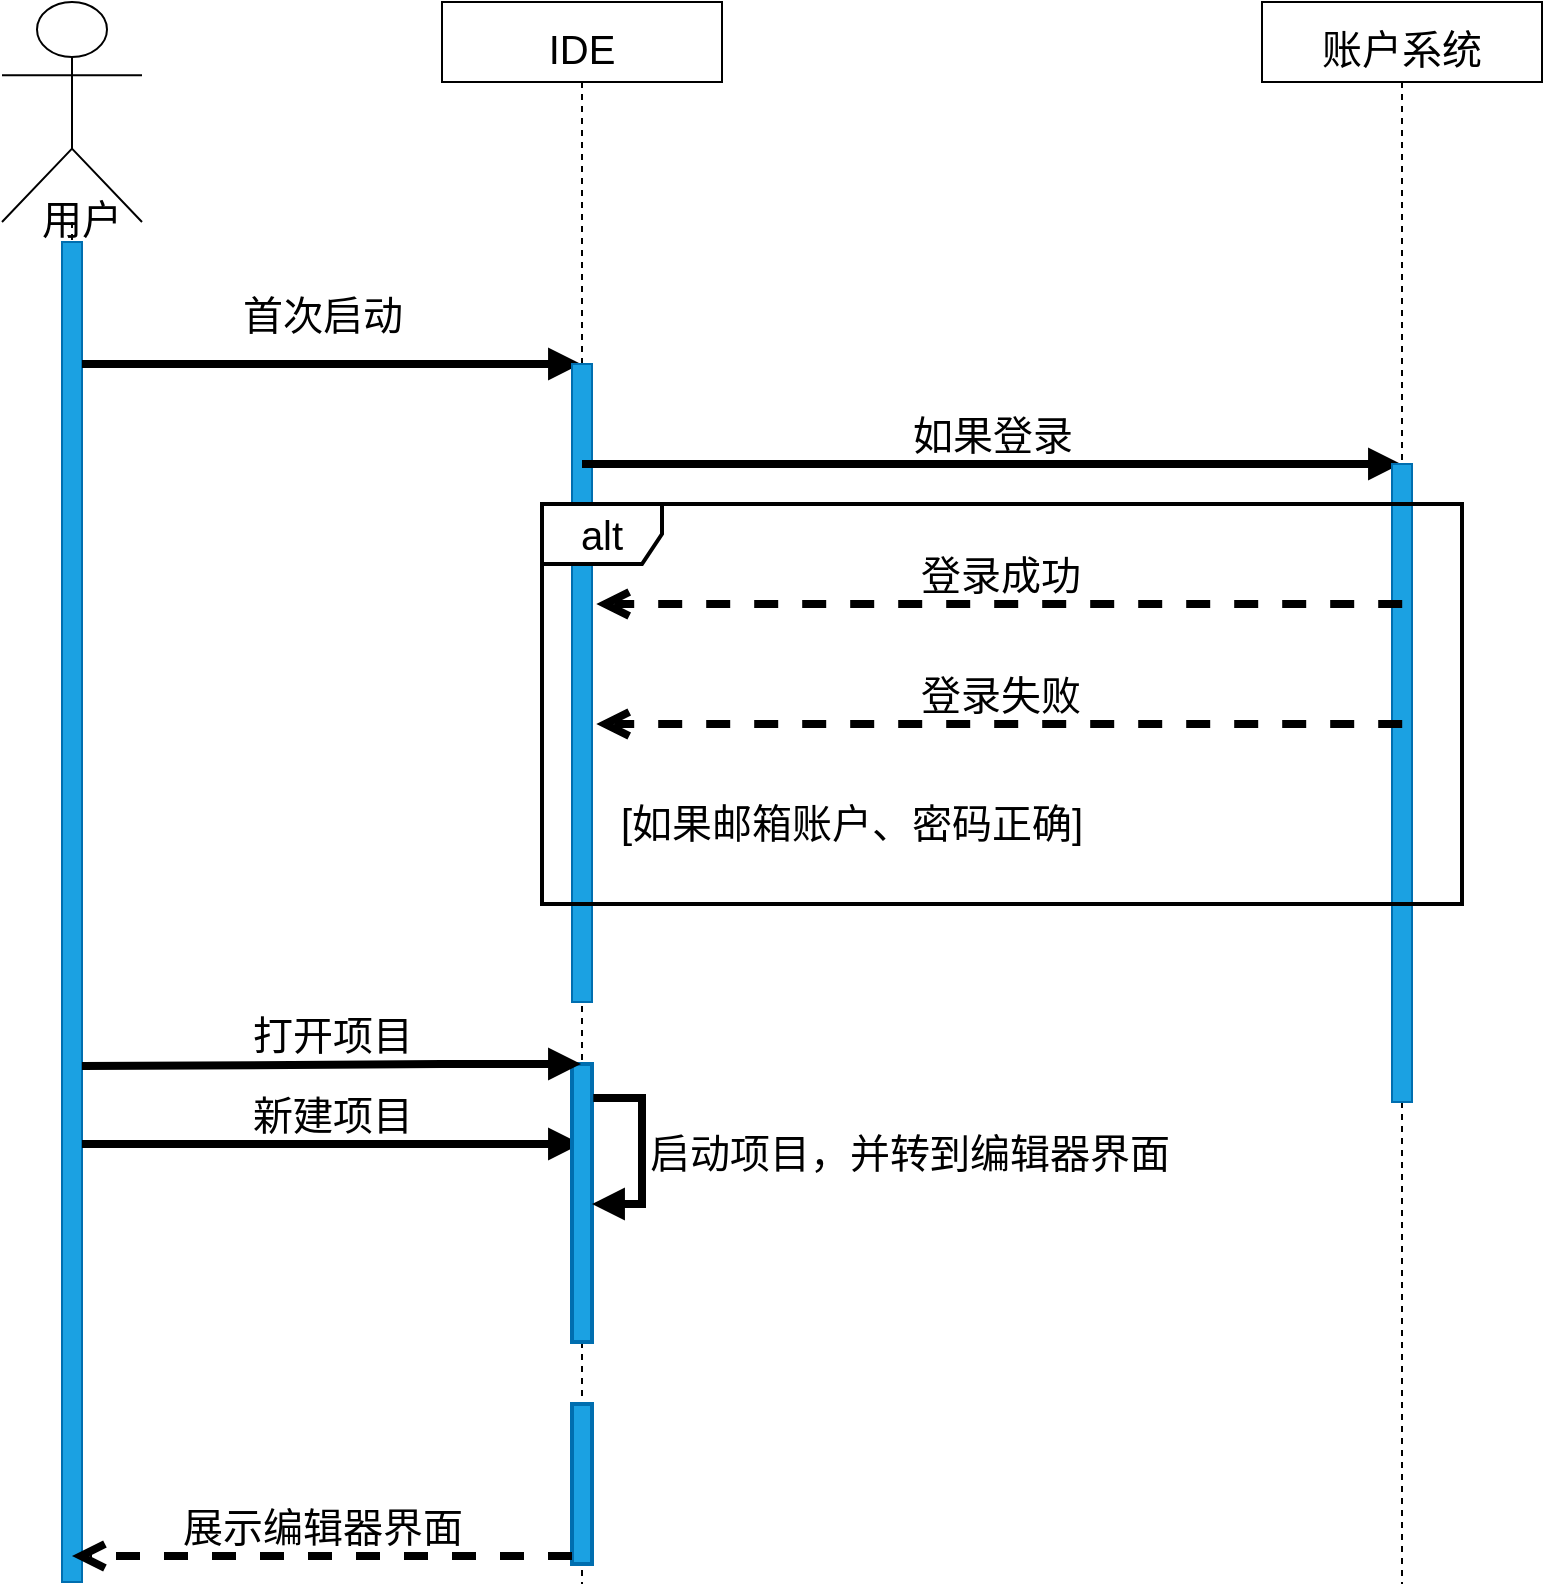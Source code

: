 <mxfile>
    <diagram id="4EA2yXf_N0KJ4OlM8Pyx" name="第 1 页">
        <mxGraphModel dx="863" dy="570" grid="1" gridSize="10" guides="1" tooltips="1" connect="1" arrows="1" fold="1" page="1" pageScale="1" pageWidth="1169" pageHeight="827" math="0" shadow="0">
            <root>
                <mxCell id="0"/>
                <mxCell id="1" parent="0"/>
                <mxCell id="10" value="" style="shape=umlLifeline;participant=umlActor;perimeter=lifelinePerimeter;whiteSpace=wrap;html=1;container=1;collapsible=0;recursiveResize=0;verticalAlign=top;spacingTop=36;outlineConnect=0;fontSize=32;size=110;strokeWidth=1;perimeterSpacing=0;" vertex="1" parent="1">
                    <mxGeometry x="30" y="19" width="70" height="790" as="geometry"/>
                </mxCell>
                <mxCell id="14" value="" style="html=1;points=[];perimeter=orthogonalPerimeter;strokeWidth=1;fontSize=32;fillColor=#1ba1e2;strokeColor=#006EAF;fontColor=#ffffff;" vertex="1" parent="10">
                    <mxGeometry x="30" y="120" width="10" height="670" as="geometry"/>
                </mxCell>
                <mxCell id="11" value="&lt;font style=&quot;font-size: 20px;&quot;&gt;用户&lt;/font&gt;" style="text;html=1;strokeColor=none;fillColor=none;align=center;verticalAlign=middle;whiteSpace=wrap;rounded=0;fontSize=32;" vertex="1" parent="10">
                    <mxGeometry y="90" width="80" height="30" as="geometry"/>
                </mxCell>
                <mxCell id="16" value="首次启动" style="html=1;verticalAlign=bottom;endArrow=block;fontSize=20;strokeWidth=4;" edge="1" parent="10" target="15">
                    <mxGeometry x="-0.038" y="10" width="80" relative="1" as="geometry">
                        <mxPoint x="40" y="181" as="sourcePoint"/>
                        <mxPoint x="120" y="181" as="targetPoint"/>
                        <mxPoint as="offset"/>
                    </mxGeometry>
                </mxCell>
                <mxCell id="39" value="新建项目" style="html=1;verticalAlign=bottom;endArrow=block;strokeWidth=4;fontSize=20;" edge="1" parent="10" target="15">
                    <mxGeometry width="80" relative="1" as="geometry">
                        <mxPoint x="40" y="571" as="sourcePoint"/>
                        <mxPoint x="120" y="571" as="targetPoint"/>
                    </mxGeometry>
                </mxCell>
                <mxCell id="15" value="&lt;font style=&quot;font-size: 20px;&quot;&gt;IDE&lt;/font&gt;" style="shape=umlLifeline;perimeter=lifelinePerimeter;whiteSpace=wrap;html=1;container=1;collapsible=0;recursiveResize=0;outlineConnect=0;strokeWidth=1;fontSize=32;" vertex="1" parent="1">
                    <mxGeometry x="250" y="19" width="140" height="791" as="geometry"/>
                </mxCell>
                <mxCell id="17" value="" style="html=1;points=[];perimeter=orthogonalPerimeter;strokeWidth=1;fontSize=20;fillColor=#1ba1e2;fontColor=#ffffff;strokeColor=#006EAF;" vertex="1" parent="15">
                    <mxGeometry x="65" y="181" width="10" height="319" as="geometry"/>
                </mxCell>
                <mxCell id="22" value="如果登录" style="html=1;verticalAlign=bottom;endArrow=block;strokeWidth=4;fontSize=20;" edge="1" parent="15" target="19">
                    <mxGeometry width="80" relative="1" as="geometry">
                        <mxPoint x="70" y="231" as="sourcePoint"/>
                        <mxPoint x="150" y="231" as="targetPoint"/>
                    </mxGeometry>
                </mxCell>
                <mxCell id="34" value="" style="html=1;points=[];perimeter=orthogonalPerimeter;strokeWidth=2;fontSize=20;fillColor=#1ba1e2;fontColor=#ffffff;strokeColor=#006EAF;" vertex="1" parent="15">
                    <mxGeometry x="65" y="531" width="10" height="139" as="geometry"/>
                </mxCell>
                <mxCell id="35" value="启动项目，并转到编辑器界面" style="edgeStyle=orthogonalEdgeStyle;html=1;align=left;spacingLeft=2;endArrow=block;rounded=0;strokeWidth=4;fontSize=20;movable=1;resizable=1;rotatable=1;deletable=1;editable=1;connectable=1;exitX=1.065;exitY=0.122;exitDx=0;exitDy=0;exitPerimeter=0;" edge="1" target="34" parent="15" source="34">
                    <mxGeometry relative="1" as="geometry">
                        <mxPoint x="70" y="501" as="sourcePoint"/>
                        <Array as="points">
                            <mxPoint x="100" y="548"/>
                            <mxPoint x="100" y="601"/>
                        </Array>
                        <mxPoint x="75" y="531" as="targetPoint"/>
                    </mxGeometry>
                </mxCell>
                <mxCell id="40" value="" style="html=1;points=[];perimeter=orthogonalPerimeter;strokeWidth=2;fontSize=20;fillColor=#1ba1e2;fontColor=#ffffff;strokeColor=#006EAF;" vertex="1" parent="15">
                    <mxGeometry x="65" y="701" width="10" height="80" as="geometry"/>
                </mxCell>
                <mxCell id="19" value="&lt;font style=&quot;font-size: 20px;&quot;&gt;账户系统&lt;/font&gt;" style="shape=umlLifeline;perimeter=lifelinePerimeter;whiteSpace=wrap;html=1;container=1;collapsible=0;recursiveResize=0;outlineConnect=0;strokeWidth=1;fontSize=32;" vertex="1" parent="1">
                    <mxGeometry x="660" y="19" width="140" height="791" as="geometry"/>
                </mxCell>
                <mxCell id="20" value="" style="html=1;points=[];perimeter=orthogonalPerimeter;strokeWidth=1;fontSize=20;fillColor=#1ba1e2;fontColor=#ffffff;strokeColor=#006EAF;" vertex="1" parent="19">
                    <mxGeometry x="65" y="231" width="10" height="319" as="geometry"/>
                </mxCell>
                <mxCell id="25" value="alt" style="shape=umlFrame;whiteSpace=wrap;html=1;strokeWidth=2;fontSize=20;" vertex="1" parent="1">
                    <mxGeometry x="300" y="270" width="460" height="200" as="geometry"/>
                </mxCell>
                <mxCell id="26" value="登录成功" style="html=1;verticalAlign=bottom;endArrow=open;dashed=1;endSize=8;strokeWidth=4;fontSize=20;entryX=0.059;entryY=0.25;entryDx=0;entryDy=0;entryPerimeter=0;exitX=0.935;exitY=0.25;exitDx=0;exitDy=0;exitPerimeter=0;" edge="1" parent="1" source="25" target="25">
                    <mxGeometry relative="1" as="geometry">
                        <mxPoint x="600" y="320" as="sourcePoint"/>
                        <mxPoint x="520" y="320" as="targetPoint"/>
                        <mxPoint as="offset"/>
                    </mxGeometry>
                </mxCell>
                <mxCell id="31" value="登录失败" style="html=1;verticalAlign=bottom;endArrow=open;dashed=1;endSize=8;strokeWidth=4;fontSize=20;entryX=0.059;entryY=0.55;entryDx=0;entryDy=0;entryPerimeter=0;exitX=0.935;exitY=0.55;exitDx=0;exitDy=0;exitPerimeter=0;" edge="1" parent="1" source="25" target="25">
                    <mxGeometry relative="1" as="geometry">
                        <mxPoint x="600" y="380" as="sourcePoint"/>
                        <mxPoint x="520" y="380" as="targetPoint"/>
                    </mxGeometry>
                </mxCell>
                <mxCell id="32" value="[如果邮箱账户、密码正确]" style="text;html=1;strokeColor=none;fillColor=none;align=center;verticalAlign=middle;whiteSpace=wrap;rounded=0;strokeWidth=2;fontSize=20;" vertex="1" parent="1">
                    <mxGeometry x="320" y="414" width="270" height="30" as="geometry"/>
                </mxCell>
                <mxCell id="38" value="打开项目" style="html=1;verticalAlign=bottom;endArrow=block;strokeWidth=4;fontSize=20;exitX=1;exitY=0.615;exitDx=0;exitDy=0;exitPerimeter=0;" edge="1" parent="1" source="14" target="15">
                    <mxGeometry width="80" relative="1" as="geometry">
                        <mxPoint x="70" y="560" as="sourcePoint"/>
                        <mxPoint x="150" y="560" as="targetPoint"/>
                        <Array as="points">
                            <mxPoint x="260" y="550"/>
                        </Array>
                    </mxGeometry>
                </mxCell>
                <mxCell id="42" value="展示编辑器界面" style="html=1;verticalAlign=bottom;endArrow=open;dashed=1;endSize=8;exitX=0;exitY=0.95;strokeWidth=4;fontSize=20;" edge="1" source="40" parent="1" target="10">
                    <mxGeometry relative="1" as="geometry">
                        <mxPoint x="245" y="796" as="targetPoint"/>
                    </mxGeometry>
                </mxCell>
            </root>
        </mxGraphModel>
    </diagram>
</mxfile>